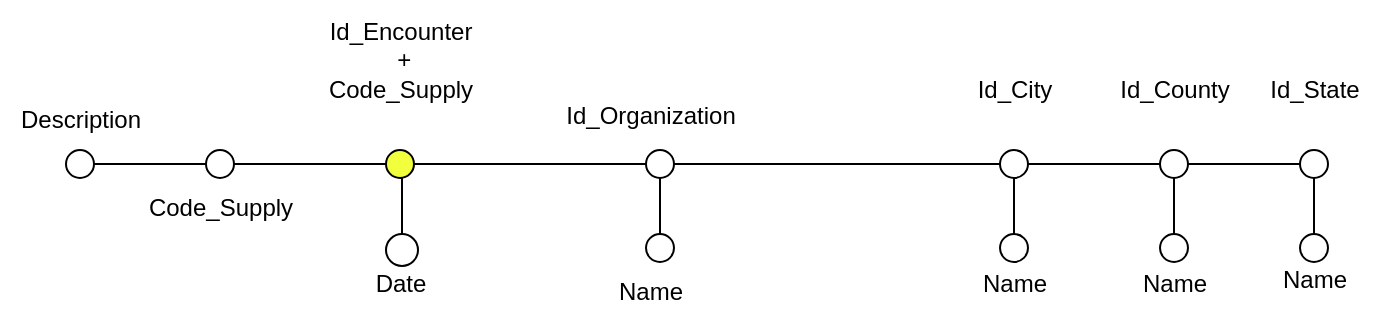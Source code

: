 <mxfile version="27.0.6">
  <diagram name="Pagina-1" id="0Qu7QzlMy_m0-MaHpssm">
    <mxGraphModel dx="461" dy="314" grid="1" gridSize="10" guides="1" tooltips="1" connect="1" arrows="1" fold="1" page="1" pageScale="1" pageWidth="827" pageHeight="1169" math="0" shadow="0">
      <root>
        <mxCell id="0" />
        <mxCell id="1" parent="0" />
        <mxCell id="WCBxy5MbOXRULbmC2WDA-2" style="edgeStyle=orthogonalEdgeStyle;rounded=0;orthogonalLoop=1;jettySize=auto;html=1;exitX=0.5;exitY=1;exitDx=0;exitDy=0;entryX=0.5;entryY=0;entryDx=0;entryDy=0;endArrow=none;startFill=0;" edge="1" parent="1" source="WCBxy5MbOXRULbmC2WDA-3" target="WCBxy5MbOXRULbmC2WDA-37">
          <mxGeometry relative="1" as="geometry" />
        </mxCell>
        <mxCell id="WCBxy5MbOXRULbmC2WDA-39" style="edgeStyle=orthogonalEdgeStyle;rounded=0;orthogonalLoop=1;jettySize=auto;html=1;exitX=1;exitY=0.5;exitDx=0;exitDy=0;entryX=0;entryY=0.5;entryDx=0;entryDy=0;endArrow=none;startFill=0;" edge="1" parent="1" source="WCBxy5MbOXRULbmC2WDA-3" target="WCBxy5MbOXRULbmC2WDA-15">
          <mxGeometry relative="1" as="geometry" />
        </mxCell>
        <mxCell id="WCBxy5MbOXRULbmC2WDA-3" value="" style="ellipse;whiteSpace=wrap;html=1;aspect=fixed;fillColor=#F2FF3D;" vertex="1" parent="1">
          <mxGeometry x="453" y="852" width="14" height="14" as="geometry" />
        </mxCell>
        <mxCell id="WCBxy5MbOXRULbmC2WDA-4" value="Id_Encounter&lt;div&gt;&amp;nbsp;+&lt;div&gt;Code_&lt;span style=&quot;text-wrap-mode: wrap; background-color: transparent; color: light-dark(rgb(0, 0, 0), rgb(255, 255, 255));&quot;&gt;Supply&lt;/span&gt;&lt;br&gt;&lt;/div&gt;&lt;/div&gt;" style="text;html=1;align=center;verticalAlign=middle;resizable=0;points=[];autosize=1;strokeColor=none;fillColor=none;" vertex="1" parent="1">
          <mxGeometry x="410" y="777" width="100" height="60" as="geometry" />
        </mxCell>
        <mxCell id="WCBxy5MbOXRULbmC2WDA-6" style="edgeStyle=orthogonalEdgeStyle;rounded=0;orthogonalLoop=1;jettySize=auto;html=1;exitX=1;exitY=0.5;exitDx=0;exitDy=0;entryX=0;entryY=0.5;entryDx=0;entryDy=0;endArrow=none;startFill=0;" edge="1" parent="1" source="WCBxy5MbOXRULbmC2WDA-7" target="WCBxy5MbOXRULbmC2WDA-3">
          <mxGeometry relative="1" as="geometry" />
        </mxCell>
        <mxCell id="WCBxy5MbOXRULbmC2WDA-7" value="" style="ellipse;whiteSpace=wrap;html=1;aspect=fixed;fillColor=#FFFFFF;" vertex="1" parent="1">
          <mxGeometry x="363" y="852" width="14" height="14" as="geometry" />
        </mxCell>
        <mxCell id="WCBxy5MbOXRULbmC2WDA-8" value="Code_&lt;span style=&quot;color: light-dark(rgb(0, 0, 0), rgb(255, 255, 255)); text-wrap-mode: wrap; background-color: transparent;&quot;&gt;Supply&lt;/span&gt;" style="text;html=1;align=center;verticalAlign=middle;resizable=0;points=[];autosize=1;strokeColor=none;fillColor=none;" vertex="1" parent="1">
          <mxGeometry x="320" y="866" width="100" height="30" as="geometry" />
        </mxCell>
        <mxCell id="WCBxy5MbOXRULbmC2WDA-9" style="edgeStyle=orthogonalEdgeStyle;rounded=0;orthogonalLoop=1;jettySize=auto;html=1;entryX=0;entryY=0.5;entryDx=0;entryDy=0;endArrow=none;startFill=0;" edge="1" parent="1" source="WCBxy5MbOXRULbmC2WDA-10" target="WCBxy5MbOXRULbmC2WDA-7">
          <mxGeometry relative="1" as="geometry" />
        </mxCell>
        <mxCell id="WCBxy5MbOXRULbmC2WDA-10" value="" style="ellipse;whiteSpace=wrap;html=1;aspect=fixed;fillColor=#FFFFFF;" vertex="1" parent="1">
          <mxGeometry x="293" y="852" width="14" height="14" as="geometry" />
        </mxCell>
        <mxCell id="WCBxy5MbOXRULbmC2WDA-11" value="Description" style="text;html=1;align=center;verticalAlign=middle;resizable=0;points=[];autosize=1;strokeColor=none;fillColor=none;" vertex="1" parent="1">
          <mxGeometry x="260" y="822" width="80" height="30" as="geometry" />
        </mxCell>
        <mxCell id="WCBxy5MbOXRULbmC2WDA-13" style="edgeStyle=orthogonalEdgeStyle;rounded=0;orthogonalLoop=1;jettySize=auto;html=1;exitX=1;exitY=0.5;exitDx=0;exitDy=0;entryX=0;entryY=0.5;entryDx=0;entryDy=0;endArrow=none;startFill=0;endFill=1;" edge="1" parent="1" source="WCBxy5MbOXRULbmC2WDA-15" target="WCBxy5MbOXRULbmC2WDA-18">
          <mxGeometry relative="1" as="geometry" />
        </mxCell>
        <mxCell id="WCBxy5MbOXRULbmC2WDA-14" style="edgeStyle=orthogonalEdgeStyle;rounded=0;orthogonalLoop=1;jettySize=auto;html=1;exitX=0.5;exitY=1;exitDx=0;exitDy=0;entryX=0.5;entryY=0;entryDx=0;entryDy=0;curved=1;endArrow=none;startFill=0;" edge="1" parent="1" source="WCBxy5MbOXRULbmC2WDA-15" target="WCBxy5MbOXRULbmC2WDA-19">
          <mxGeometry relative="1" as="geometry" />
        </mxCell>
        <mxCell id="WCBxy5MbOXRULbmC2WDA-15" value="" style="ellipse;whiteSpace=wrap;html=1;aspect=fixed;fillColor=#FFFFFF;" vertex="1" parent="1">
          <mxGeometry x="583" y="852" width="14" height="14" as="geometry" />
        </mxCell>
        <mxCell id="WCBxy5MbOXRULbmC2WDA-16" value="Id_Organization" style="text;html=1;align=center;verticalAlign=middle;resizable=0;points=[];autosize=1;strokeColor=none;fillColor=none;" vertex="1" parent="1">
          <mxGeometry x="530" y="820" width="110" height="30" as="geometry" />
        </mxCell>
        <mxCell id="WCBxy5MbOXRULbmC2WDA-17" style="edgeStyle=orthogonalEdgeStyle;rounded=0;orthogonalLoop=1;jettySize=auto;html=1;exitX=1;exitY=0.5;exitDx=0;exitDy=0;entryX=0;entryY=0.5;entryDx=0;entryDy=0;endArrow=none;startFill=0;" edge="1" parent="1" source="WCBxy5MbOXRULbmC2WDA-18" target="WCBxy5MbOXRULbmC2WDA-27">
          <mxGeometry relative="1" as="geometry" />
        </mxCell>
        <mxCell id="WCBxy5MbOXRULbmC2WDA-18" value="" style="ellipse;whiteSpace=wrap;html=1;aspect=fixed;fillColor=#FFFFFF;" vertex="1" parent="1">
          <mxGeometry x="760" y="852" width="14" height="14" as="geometry" />
        </mxCell>
        <mxCell id="WCBxy5MbOXRULbmC2WDA-19" value="" style="ellipse;whiteSpace=wrap;html=1;aspect=fixed;fillColor=#FFFFFF;" vertex="1" parent="1">
          <mxGeometry x="583" y="894" width="14" height="14" as="geometry" />
        </mxCell>
        <mxCell id="WCBxy5MbOXRULbmC2WDA-20" value="Name" style="text;html=1;align=center;verticalAlign=middle;resizable=0;points=[];autosize=1;strokeColor=none;fillColor=none;" vertex="1" parent="1">
          <mxGeometry x="555" y="908" width="60" height="30" as="geometry" />
        </mxCell>
        <mxCell id="WCBxy5MbOXRULbmC2WDA-21" value="Id_City" style="text;html=1;align=center;verticalAlign=middle;resizable=0;points=[];autosize=1;strokeColor=none;fillColor=none;" vertex="1" parent="1">
          <mxGeometry x="737" y="807" width="60" height="30" as="geometry" />
        </mxCell>
        <mxCell id="WCBxy5MbOXRULbmC2WDA-22" style="edgeStyle=orthogonalEdgeStyle;rounded=0;orthogonalLoop=1;jettySize=auto;html=1;entryX=0.5;entryY=1;entryDx=0;entryDy=0;endArrow=none;startFill=0;" edge="1" parent="1" source="WCBxy5MbOXRULbmC2WDA-23" target="WCBxy5MbOXRULbmC2WDA-18">
          <mxGeometry relative="1" as="geometry" />
        </mxCell>
        <mxCell id="WCBxy5MbOXRULbmC2WDA-23" value="" style="ellipse;whiteSpace=wrap;html=1;aspect=fixed;fillColor=#FFFFFF;" vertex="1" parent="1">
          <mxGeometry x="760" y="894" width="14" height="14" as="geometry" />
        </mxCell>
        <mxCell id="WCBxy5MbOXRULbmC2WDA-24" value="Name" style="text;html=1;align=center;verticalAlign=middle;resizable=0;points=[];autosize=1;strokeColor=none;fillColor=none;" vertex="1" parent="1">
          <mxGeometry x="737" y="904" width="60" height="30" as="geometry" />
        </mxCell>
        <mxCell id="WCBxy5MbOXRULbmC2WDA-25" style="edgeStyle=orthogonalEdgeStyle;rounded=0;orthogonalLoop=1;jettySize=auto;html=1;exitX=0.5;exitY=1;exitDx=0;exitDy=0;entryX=0.5;entryY=0;entryDx=0;entryDy=0;endArrow=none;startFill=0;" edge="1" parent="1" source="WCBxy5MbOXRULbmC2WDA-27" target="WCBxy5MbOXRULbmC2WDA-29">
          <mxGeometry relative="1" as="geometry" />
        </mxCell>
        <mxCell id="WCBxy5MbOXRULbmC2WDA-26" style="edgeStyle=orthogonalEdgeStyle;rounded=0;orthogonalLoop=1;jettySize=auto;html=1;exitX=1;exitY=0.5;exitDx=0;exitDy=0;entryX=0;entryY=0.5;entryDx=0;entryDy=0;endArrow=none;startFill=0;" edge="1" parent="1" source="WCBxy5MbOXRULbmC2WDA-27" target="WCBxy5MbOXRULbmC2WDA-32">
          <mxGeometry relative="1" as="geometry" />
        </mxCell>
        <mxCell id="WCBxy5MbOXRULbmC2WDA-27" value="" style="ellipse;whiteSpace=wrap;html=1;aspect=fixed;fillColor=#FFFFFF;" vertex="1" parent="1">
          <mxGeometry x="840" y="852" width="14" height="14" as="geometry" />
        </mxCell>
        <mxCell id="WCBxy5MbOXRULbmC2WDA-28" value="Id_County" style="text;html=1;align=center;verticalAlign=middle;resizable=0;points=[];autosize=1;strokeColor=none;fillColor=none;" vertex="1" parent="1">
          <mxGeometry x="807" y="807" width="80" height="30" as="geometry" />
        </mxCell>
        <mxCell id="WCBxy5MbOXRULbmC2WDA-29" value="" style="ellipse;whiteSpace=wrap;html=1;aspect=fixed;fillColor=#FFFFFF;" vertex="1" parent="1">
          <mxGeometry x="840" y="894" width="14" height="14" as="geometry" />
        </mxCell>
        <mxCell id="WCBxy5MbOXRULbmC2WDA-30" value="Name" style="text;html=1;align=center;verticalAlign=middle;resizable=0;points=[];autosize=1;strokeColor=none;fillColor=none;" vertex="1" parent="1">
          <mxGeometry x="817" y="904" width="60" height="30" as="geometry" />
        </mxCell>
        <mxCell id="WCBxy5MbOXRULbmC2WDA-31" style="edgeStyle=orthogonalEdgeStyle;rounded=0;orthogonalLoop=1;jettySize=auto;html=1;exitX=0.5;exitY=1;exitDx=0;exitDy=0;entryX=0.5;entryY=0;entryDx=0;entryDy=0;endArrow=none;startFill=0;" edge="1" parent="1" source="WCBxy5MbOXRULbmC2WDA-32" target="WCBxy5MbOXRULbmC2WDA-34">
          <mxGeometry relative="1" as="geometry" />
        </mxCell>
        <mxCell id="WCBxy5MbOXRULbmC2WDA-32" value="" style="ellipse;whiteSpace=wrap;html=1;aspect=fixed;fillColor=#FFFFFF;" vertex="1" parent="1">
          <mxGeometry x="910" y="852" width="14" height="14" as="geometry" />
        </mxCell>
        <mxCell id="WCBxy5MbOXRULbmC2WDA-33" value="Id_State" style="text;html=1;align=center;verticalAlign=middle;resizable=0;points=[];autosize=1;strokeColor=none;fillColor=none;" vertex="1" parent="1">
          <mxGeometry x="882" y="807" width="70" height="30" as="geometry" />
        </mxCell>
        <mxCell id="WCBxy5MbOXRULbmC2WDA-34" value="" style="ellipse;whiteSpace=wrap;html=1;aspect=fixed;fillColor=#FFFFFF;" vertex="1" parent="1">
          <mxGeometry x="910" y="894" width="14" height="14" as="geometry" />
        </mxCell>
        <mxCell id="WCBxy5MbOXRULbmC2WDA-35" value="Name" style="text;html=1;align=center;verticalAlign=middle;resizable=0;points=[];autosize=1;strokeColor=none;fillColor=none;" vertex="1" parent="1">
          <mxGeometry x="887" y="902" width="60" height="30" as="geometry" />
        </mxCell>
        <mxCell id="WCBxy5MbOXRULbmC2WDA-37" value="" style="ellipse;whiteSpace=wrap;html=1;aspect=fixed;fillColor=#FFFFFF;" vertex="1" parent="1">
          <mxGeometry x="453" y="894" width="16" height="16" as="geometry" />
        </mxCell>
        <mxCell id="WCBxy5MbOXRULbmC2WDA-38" value="Date" style="text;html=1;align=center;verticalAlign=middle;resizable=0;points=[];autosize=1;strokeColor=none;fillColor=none;" vertex="1" parent="1">
          <mxGeometry x="435" y="904" width="50" height="30" as="geometry" />
        </mxCell>
      </root>
    </mxGraphModel>
  </diagram>
</mxfile>
